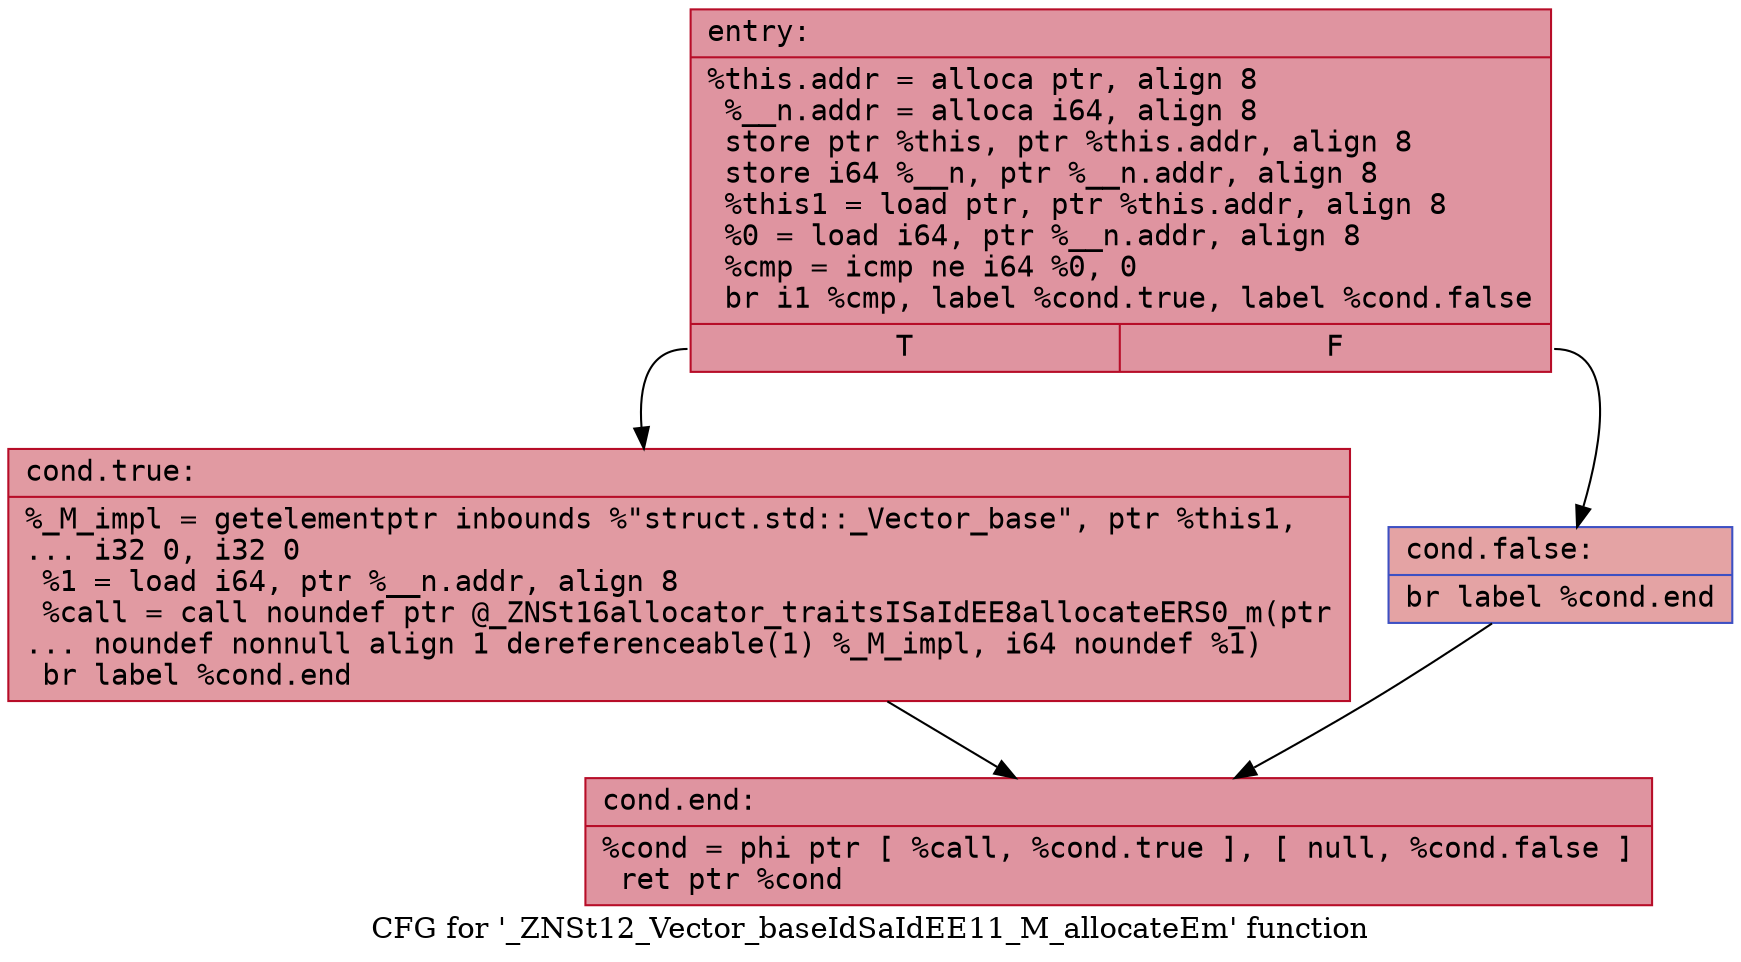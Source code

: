 digraph "CFG for '_ZNSt12_Vector_baseIdSaIdEE11_M_allocateEm' function" {
	label="CFG for '_ZNSt12_Vector_baseIdSaIdEE11_M_allocateEm' function";

	Node0x556bfea3d7a0 [shape=record,color="#b70d28ff", style=filled, fillcolor="#b70d2870" fontname="Courier",label="{entry:\l|  %this.addr = alloca ptr, align 8\l  %__n.addr = alloca i64, align 8\l  store ptr %this, ptr %this.addr, align 8\l  store i64 %__n, ptr %__n.addr, align 8\l  %this1 = load ptr, ptr %this.addr, align 8\l  %0 = load i64, ptr %__n.addr, align 8\l  %cmp = icmp ne i64 %0, 0\l  br i1 %cmp, label %cond.true, label %cond.false\l|{<s0>T|<s1>F}}"];
	Node0x556bfea3d7a0:s0 -> Node0x556bfea3dbc0[tooltip="entry -> cond.true\nProbability 62.50%" ];
	Node0x556bfea3d7a0:s1 -> Node0x556bfea3dc40[tooltip="entry -> cond.false\nProbability 37.50%" ];
	Node0x556bfea3dbc0 [shape=record,color="#b70d28ff", style=filled, fillcolor="#bb1b2c70" fontname="Courier",label="{cond.true:\l|  %_M_impl = getelementptr inbounds %\"struct.std::_Vector_base\", ptr %this1,\l... i32 0, i32 0\l  %1 = load i64, ptr %__n.addr, align 8\l  %call = call noundef ptr @_ZNSt16allocator_traitsISaIdEE8allocateERS0_m(ptr\l... noundef nonnull align 1 dereferenceable(1) %_M_impl, i64 noundef %1)\l  br label %cond.end\l}"];
	Node0x556bfea3dbc0 -> Node0x556bfea3dff0[tooltip="cond.true -> cond.end\nProbability 100.00%" ];
	Node0x556bfea3dc40 [shape=record,color="#3d50c3ff", style=filled, fillcolor="#c32e3170" fontname="Courier",label="{cond.false:\l|  br label %cond.end\l}"];
	Node0x556bfea3dc40 -> Node0x556bfea3dff0[tooltip="cond.false -> cond.end\nProbability 100.00%" ];
	Node0x556bfea3dff0 [shape=record,color="#b70d28ff", style=filled, fillcolor="#b70d2870" fontname="Courier",label="{cond.end:\l|  %cond = phi ptr [ %call, %cond.true ], [ null, %cond.false ]\l  ret ptr %cond\l}"];
}
